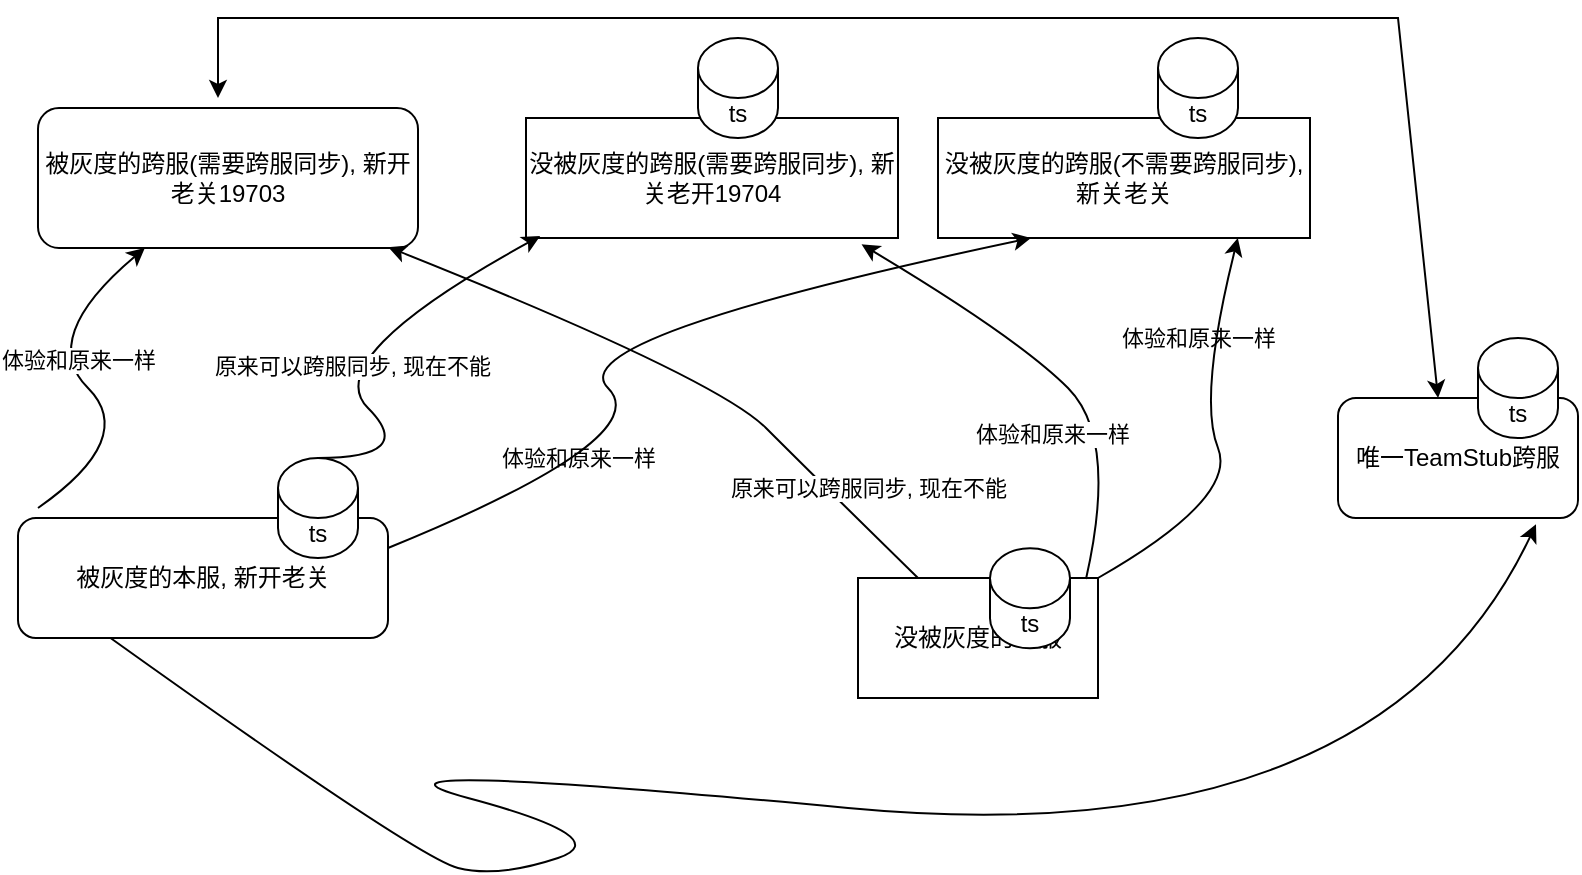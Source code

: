 <mxfile version="19.0.3" type="github">
  <diagram id="npF-58Th2BGEYhvz-0i7" name="Page-1">
    <mxGraphModel dx="981" dy="532" grid="1" gridSize="10" guides="1" tooltips="1" connect="1" arrows="1" fold="1" page="1" pageScale="1" pageWidth="827" pageHeight="1169" math="0" shadow="0">
      <root>
        <mxCell id="0" />
        <mxCell id="1" parent="0" />
        <mxCell id="1Y4oN1xmid4urN9Fm5Kw-1" value="被灰度的跨服(需要跨服同步), 新开老关19703" style="rounded=1;whiteSpace=wrap;html=1;" vertex="1" parent="1">
          <mxGeometry x="50" y="95" width="190" height="70" as="geometry" />
        </mxCell>
        <mxCell id="1Y4oN1xmid4urN9Fm5Kw-3" value="唯一TeamStub跨服" style="rounded=1;whiteSpace=wrap;html=1;" vertex="1" parent="1">
          <mxGeometry x="700" y="240" width="120" height="60" as="geometry" />
        </mxCell>
        <mxCell id="1Y4oN1xmid4urN9Fm5Kw-4" value="被灰度的本服, 新开老关" style="rounded=1;whiteSpace=wrap;html=1;" vertex="1" parent="1">
          <mxGeometry x="40" y="300" width="185" height="60" as="geometry" />
        </mxCell>
        <mxCell id="1Y4oN1xmid4urN9Fm5Kw-6" value="&lt;span style=&quot;&quot;&gt;没被灰度的跨服(需要跨服同步), 新关老开19704&lt;/span&gt;" style="rounded=0;whiteSpace=wrap;html=1;" vertex="1" parent="1">
          <mxGeometry x="294" y="100" width="186" height="60" as="geometry" />
        </mxCell>
        <mxCell id="1Y4oN1xmid4urN9Fm5Kw-7" value="没被灰度的本服" style="rounded=0;whiteSpace=wrap;html=1;" vertex="1" parent="1">
          <mxGeometry x="460" y="330" width="120" height="60" as="geometry" />
        </mxCell>
        <mxCell id="1Y4oN1xmid4urN9Fm5Kw-8" value="" style="endArrow=classic;startArrow=classic;html=1;rounded=0;entryX=0.417;entryY=0;entryDx=0;entryDy=0;entryPerimeter=0;" edge="1" parent="1" target="1Y4oN1xmid4urN9Fm5Kw-3">
          <mxGeometry width="50" height="50" relative="1" as="geometry">
            <mxPoint x="140" y="90" as="sourcePoint" />
            <mxPoint x="660" y="80" as="targetPoint" />
            <Array as="points">
              <mxPoint x="140" y="50" />
              <mxPoint x="730" y="50" />
            </Array>
          </mxGeometry>
        </mxCell>
        <mxCell id="1Y4oN1xmid4urN9Fm5Kw-15" value="ts" style="shape=cylinder3;whiteSpace=wrap;html=1;boundedLbl=1;backgroundOutline=1;size=15;" vertex="1" parent="1">
          <mxGeometry x="526" y="315.13" width="40" height="50" as="geometry" />
        </mxCell>
        <mxCell id="1Y4oN1xmid4urN9Fm5Kw-16" value="ts" style="shape=cylinder3;whiteSpace=wrap;html=1;boundedLbl=1;backgroundOutline=1;size=15;" vertex="1" parent="1">
          <mxGeometry x="770" y="210" width="40" height="50" as="geometry" />
        </mxCell>
        <mxCell id="1Y4oN1xmid4urN9Fm5Kw-19" value="ts" style="shape=cylinder3;whiteSpace=wrap;html=1;boundedLbl=1;backgroundOutline=1;size=15;" vertex="1" parent="1">
          <mxGeometry x="380" y="60" width="40" height="50" as="geometry" />
        </mxCell>
        <mxCell id="1Y4oN1xmid4urN9Fm5Kw-20" value="ts" style="shape=cylinder3;whiteSpace=wrap;html=1;boundedLbl=1;backgroundOutline=1;size=15;" vertex="1" parent="1">
          <mxGeometry x="170" y="270" width="40" height="50" as="geometry" />
        </mxCell>
        <mxCell id="1Y4oN1xmid4urN9Fm5Kw-21" value="" style="curved=1;endArrow=classic;html=1;rounded=0;" edge="1" parent="1" target="1Y4oN1xmid4urN9Fm5Kw-1">
          <mxGeometry width="50" height="50" relative="1" as="geometry">
            <mxPoint x="50" y="295" as="sourcePoint" />
            <mxPoint x="30" y="170" as="targetPoint" />
            <Array as="points">
              <mxPoint x="100" y="260" />
              <mxPoint x="50" y="210" />
            </Array>
          </mxGeometry>
        </mxCell>
        <mxCell id="1Y4oN1xmid4urN9Fm5Kw-31" value="体验和原来一样" style="edgeLabel;html=1;align=center;verticalAlign=middle;resizable=0;points=[];" vertex="1" connectable="0" parent="1Y4oN1xmid4urN9Fm5Kw-21">
          <mxGeometry x="0.093" y="-6" relative="1" as="geometry">
            <mxPoint as="offset" />
          </mxGeometry>
        </mxCell>
        <mxCell id="1Y4oN1xmid4urN9Fm5Kw-24" value="&lt;span style=&quot;&quot;&gt;没被灰度的跨服(不需要跨服同步), 新关老关&lt;/span&gt;" style="rounded=0;whiteSpace=wrap;html=1;" vertex="1" parent="1">
          <mxGeometry x="500" y="100" width="186" height="60" as="geometry" />
        </mxCell>
        <mxCell id="1Y4oN1xmid4urN9Fm5Kw-25" value="ts" style="shape=cylinder3;whiteSpace=wrap;html=1;boundedLbl=1;backgroundOutline=1;size=15;" vertex="1" parent="1">
          <mxGeometry x="610" y="60" width="40" height="50" as="geometry" />
        </mxCell>
        <mxCell id="1Y4oN1xmid4urN9Fm5Kw-26" value="" style="curved=1;endArrow=classic;html=1;rounded=0;entryX=0.038;entryY=0.984;entryDx=0;entryDy=0;entryPerimeter=0;" edge="1" parent="1" target="1Y4oN1xmid4urN9Fm5Kw-6">
          <mxGeometry width="50" height="50" relative="1" as="geometry">
            <mxPoint x="190" y="270" as="sourcePoint" />
            <mxPoint x="240" y="220" as="targetPoint" />
            <Array as="points">
              <mxPoint x="240" y="270" />
              <mxPoint x="190" y="220" />
            </Array>
          </mxGeometry>
        </mxCell>
        <mxCell id="1Y4oN1xmid4urN9Fm5Kw-28" value="" style="curved=1;endArrow=classic;html=1;rounded=0;entryX=0.922;entryY=0.994;entryDx=0;entryDy=0;entryPerimeter=0;exitX=0.25;exitY=0;exitDx=0;exitDy=0;" edge="1" parent="1" source="1Y4oN1xmid4urN9Fm5Kw-7" target="1Y4oN1xmid4urN9Fm5Kw-1">
          <mxGeometry width="50" height="50" relative="1" as="geometry">
            <mxPoint x="389" y="280" as="sourcePoint" />
            <mxPoint x="439" y="230" as="targetPoint" />
            <Array as="points">
              <mxPoint x="439" y="280" />
              <mxPoint x="389" y="230" />
            </Array>
          </mxGeometry>
        </mxCell>
        <mxCell id="1Y4oN1xmid4urN9Fm5Kw-29" value="原来可以跨服同步, 现在不能" style="edgeLabel;html=1;align=center;verticalAlign=middle;resizable=0;points=[];" vertex="1" connectable="0" parent="1Y4oN1xmid4urN9Fm5Kw-28">
          <mxGeometry x="-0.451" y="2" relative="1" as="geometry">
            <mxPoint x="39" y="15" as="offset" />
          </mxGeometry>
        </mxCell>
        <mxCell id="1Y4oN1xmid4urN9Fm5Kw-30" value="原来可以跨服同步, 现在不能" style="edgeLabel;html=1;align=center;verticalAlign=middle;resizable=0;points=[];" vertex="1" connectable="0" parent="1">
          <mxGeometry x="310.004" y="200.003" as="geometry">
            <mxPoint x="-103" y="24" as="offset" />
          </mxGeometry>
        </mxCell>
        <mxCell id="1Y4oN1xmid4urN9Fm5Kw-32" value="体验和原来一样" style="edgeLabel;html=1;align=center;verticalAlign=middle;resizable=0;points=[];" vertex="1" connectable="0" parent="1">
          <mxGeometry x="630.004" y="209.998" as="geometry" />
        </mxCell>
        <mxCell id="1Y4oN1xmid4urN9Fm5Kw-33" value="体验和原来一样" style="edgeLabel;html=1;align=center;verticalAlign=middle;resizable=0;points=[];" vertex="1" connectable="0" parent="1">
          <mxGeometry x="320.004" y="269.998" as="geometry" />
        </mxCell>
        <mxCell id="1Y4oN1xmid4urN9Fm5Kw-34" value="" style="curved=1;endArrow=classic;html=1;rounded=0;entryX=0.902;entryY=1.053;entryDx=0;entryDy=0;entryPerimeter=0;exitX=0.95;exitY=0.008;exitDx=0;exitDy=0;exitPerimeter=0;" edge="1" parent="1" source="1Y4oN1xmid4urN9Fm5Kw-7" target="1Y4oN1xmid4urN9Fm5Kw-6">
          <mxGeometry width="50" height="50" relative="1" as="geometry">
            <mxPoint x="570" y="300" as="sourcePoint" />
            <mxPoint x="590" y="210" as="targetPoint" />
            <Array as="points">
              <mxPoint x="590" y="260" />
              <mxPoint x="540" y="210" />
            </Array>
          </mxGeometry>
        </mxCell>
        <mxCell id="1Y4oN1xmid4urN9Fm5Kw-35" value="" style="curved=1;endArrow=classic;html=1;rounded=0;entryX=0.806;entryY=1;entryDx=0;entryDy=0;entryPerimeter=0;exitX=1;exitY=0;exitDx=0;exitDy=0;" edge="1" parent="1" source="1Y4oN1xmid4urN9Fm5Kw-7" target="1Y4oN1xmid4urN9Fm5Kw-24">
          <mxGeometry width="50" height="50" relative="1" as="geometry">
            <mxPoint x="580" y="340" as="sourcePoint" />
            <mxPoint x="650" y="240" as="targetPoint" />
            <Array as="points">
              <mxPoint x="650" y="290" />
              <mxPoint x="630" y="240" />
            </Array>
          </mxGeometry>
        </mxCell>
        <mxCell id="1Y4oN1xmid4urN9Fm5Kw-36" value="体验和原来一样" style="edgeLabel;html=1;align=center;verticalAlign=middle;resizable=0;points=[];" vertex="1" connectable="0" parent="1">
          <mxGeometry x="540.004" y="254.868" as="geometry">
            <mxPoint x="17" y="3" as="offset" />
          </mxGeometry>
        </mxCell>
        <mxCell id="1Y4oN1xmid4urN9Fm5Kw-37" value="" style="curved=1;endArrow=classic;html=1;rounded=0;entryX=0.825;entryY=1.053;entryDx=0;entryDy=0;entryPerimeter=0;exitX=0.25;exitY=1;exitDx=0;exitDy=0;" edge="1" parent="1" source="1Y4oN1xmid4urN9Fm5Kw-4" target="1Y4oN1xmid4urN9Fm5Kw-3">
          <mxGeometry width="50" height="50" relative="1" as="geometry">
            <mxPoint x="190" y="470" as="sourcePoint" />
            <mxPoint x="760" y="430" as="targetPoint" />
            <Array as="points">
              <mxPoint x="240" y="470" />
              <mxPoint x="280" y="480" />
              <mxPoint x="340" y="460" />
              <mxPoint x="190" y="420" />
              <mxPoint x="720" y="470" />
            </Array>
          </mxGeometry>
        </mxCell>
        <mxCell id="1Y4oN1xmid4urN9Fm5Kw-38" value="" style="curved=1;endArrow=classic;html=1;rounded=0;entryX=0.25;entryY=1;entryDx=0;entryDy=0;exitX=1;exitY=0.25;exitDx=0;exitDy=0;" edge="1" parent="1" source="1Y4oN1xmid4urN9Fm5Kw-4" target="1Y4oN1xmid4urN9Fm5Kw-24">
          <mxGeometry width="50" height="50" relative="1" as="geometry">
            <mxPoint x="310" y="260" as="sourcePoint" />
            <mxPoint x="360" y="210" as="targetPoint" />
            <Array as="points">
              <mxPoint x="360" y="260" />
              <mxPoint x="310" y="210" />
            </Array>
          </mxGeometry>
        </mxCell>
      </root>
    </mxGraphModel>
  </diagram>
</mxfile>
